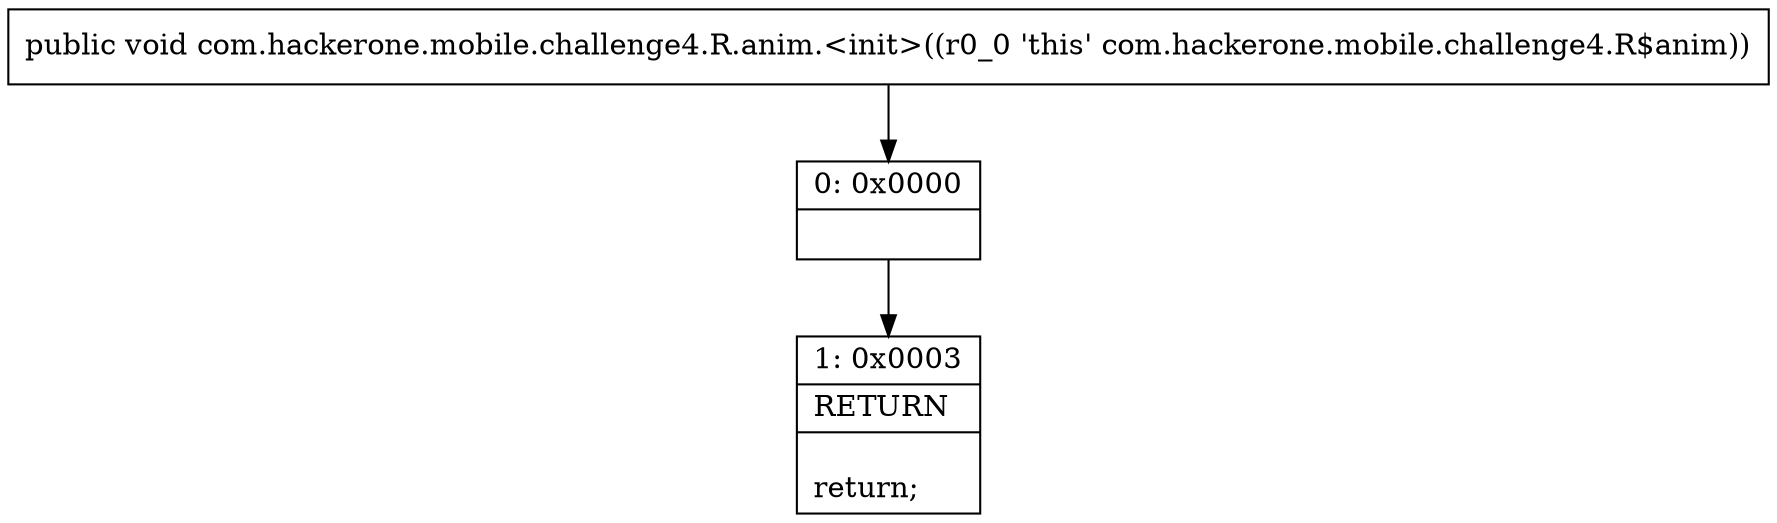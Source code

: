 digraph "CFG forcom.hackerone.mobile.challenge4.R.anim.\<init\>()V" {
Node_0 [shape=record,label="{0\:\ 0x0000|\l}"];
Node_1 [shape=record,label="{1\:\ 0x0003|RETURN\l|\lreturn;\l}"];
MethodNode[shape=record,label="{public void com.hackerone.mobile.challenge4.R.anim.\<init\>((r0_0 'this' com.hackerone.mobile.challenge4.R$anim)) }"];
MethodNode -> Node_0;
Node_0 -> Node_1;
}


